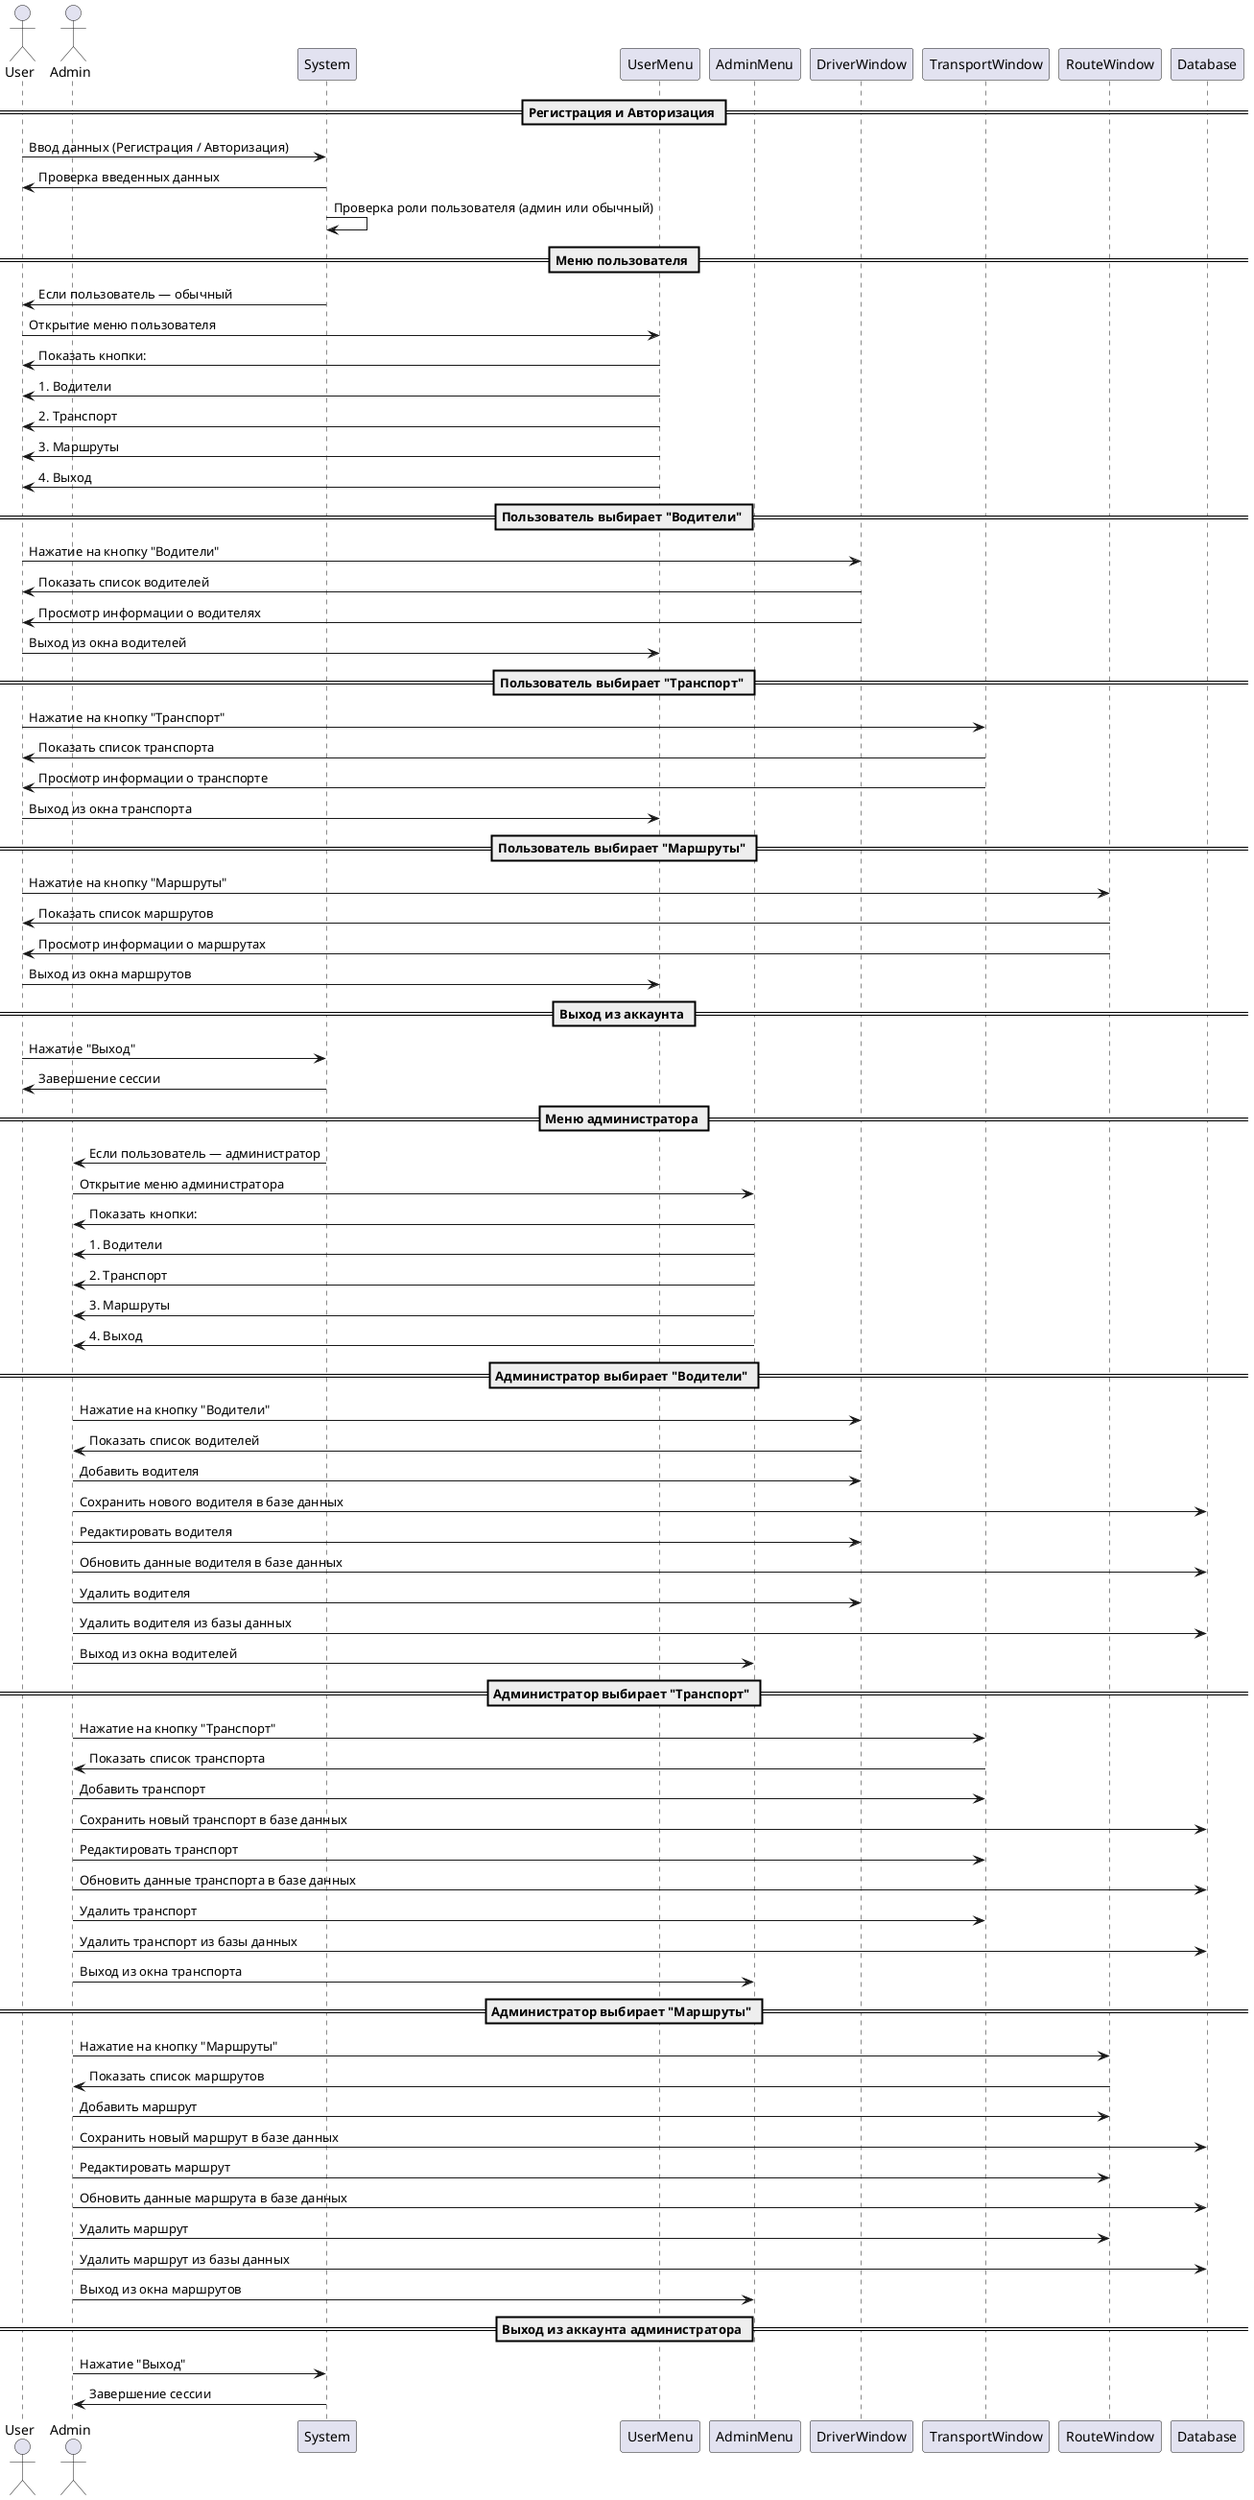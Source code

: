 @startuml
actor User
actor Admin
participant System
participant UserMenu
participant AdminMenu
participant DriverWindow
participant TransportWindow
participant RouteWindow
participant Database

== Регистрация и Авторизация ==
User -> System : Ввод данных (Регистрация / Авторизация)
System -> User : Проверка введенных данных
System -> System : Проверка роли пользователя (админ или обычный)

== Меню пользователя ==
System -> User : Если пользователь — обычный
User -> UserMenu : Открытие меню пользователя
UserMenu -> User : Показать кнопки:
UserMenu -> User : 1. Водители
UserMenu -> User : 2. Транспорт
UserMenu -> User : 3. Маршруты
UserMenu -> User : 4. Выход

== Пользователь выбирает "Водители" ==
User -> DriverWindow : Нажатие на кнопку "Водители"
DriverWindow -> User : Показать список водителей
DriverWindow -> User : Просмотр информации о водителях
User -> UserMenu : Выход из окна водителей

== Пользователь выбирает "Транспорт" ==
User -> TransportWindow : Нажатие на кнопку "Транспорт"
TransportWindow -> User : Показать список транспорта
TransportWindow -> User : Просмотр информации о транспорте
User -> UserMenu : Выход из окна транспорта

== Пользователь выбирает "Маршруты" ==
User -> RouteWindow : Нажатие на кнопку "Маршруты"
RouteWindow -> User : Показать список маршрутов
RouteWindow -> User : Просмотр информации о маршрутах
User -> UserMenu : Выход из окна маршрутов

== Выход из аккаунта ==
User -> System : Нажатие "Выход"
System -> User : Завершение сессии

== Меню администратора ==
System -> Admin : Если пользователь — администратор
Admin -> AdminMenu : Открытие меню администратора
AdminMenu -> Admin : Показать кнопки:
AdminMenu -> Admin : 1. Водители
AdminMenu -> Admin : 2. Транспорт
AdminMenu -> Admin : 3. Маршруты
AdminMenu -> Admin : 4. Выход

== Администратор выбирает "Водители" ==
Admin -> DriverWindow : Нажатие на кнопку "Водители"
DriverWindow -> Admin : Показать список водителей
Admin -> DriverWindow : Добавить водителя
Admin -> Database : Сохранить нового водителя в базе данных
Admin -> DriverWindow : Редактировать водителя
Admin -> Database : Обновить данные водителя в базе данных
Admin -> DriverWindow : Удалить водителя
Admin -> Database : Удалить водителя из базы данных
Admin -> AdminMenu : Выход из окна водителей

== Администратор выбирает "Транспорт" ==
Admin -> TransportWindow : Нажатие на кнопку "Транспорт"
TransportWindow -> Admin : Показать список транспорта
Admin -> TransportWindow : Добавить транспорт
Admin -> Database : Сохранить новый транспорт в базе данных
Admin -> TransportWindow : Редактировать транспорт
Admin -> Database : Обновить данные транспорта в базе данных
Admin -> TransportWindow : Удалить транспорт
Admin -> Database : Удалить транспорт из базы данных
Admin -> AdminMenu : Выход из окна транспорта

== Администратор выбирает "Маршруты" ==
Admin -> RouteWindow : Нажатие на кнопку "Маршруты"
RouteWindow -> Admin : Показать список маршрутов
Admin -> RouteWindow : Добавить маршрут
Admin -> Database : Сохранить новый маршрут в базе данных
Admin -> RouteWindow : Редактировать маршрут
Admin -> Database : Обновить данные маршрута в базе данных
Admin -> RouteWindow : Удалить маршрут
Admin -> Database : Удалить маршрут из базы данных
Admin -> AdminMenu : Выход из окна маршрутов

== Выход из аккаунта администратора ==
Admin -> System : Нажатие "Выход"
System -> Admin : Завершение сессии
@enduml
